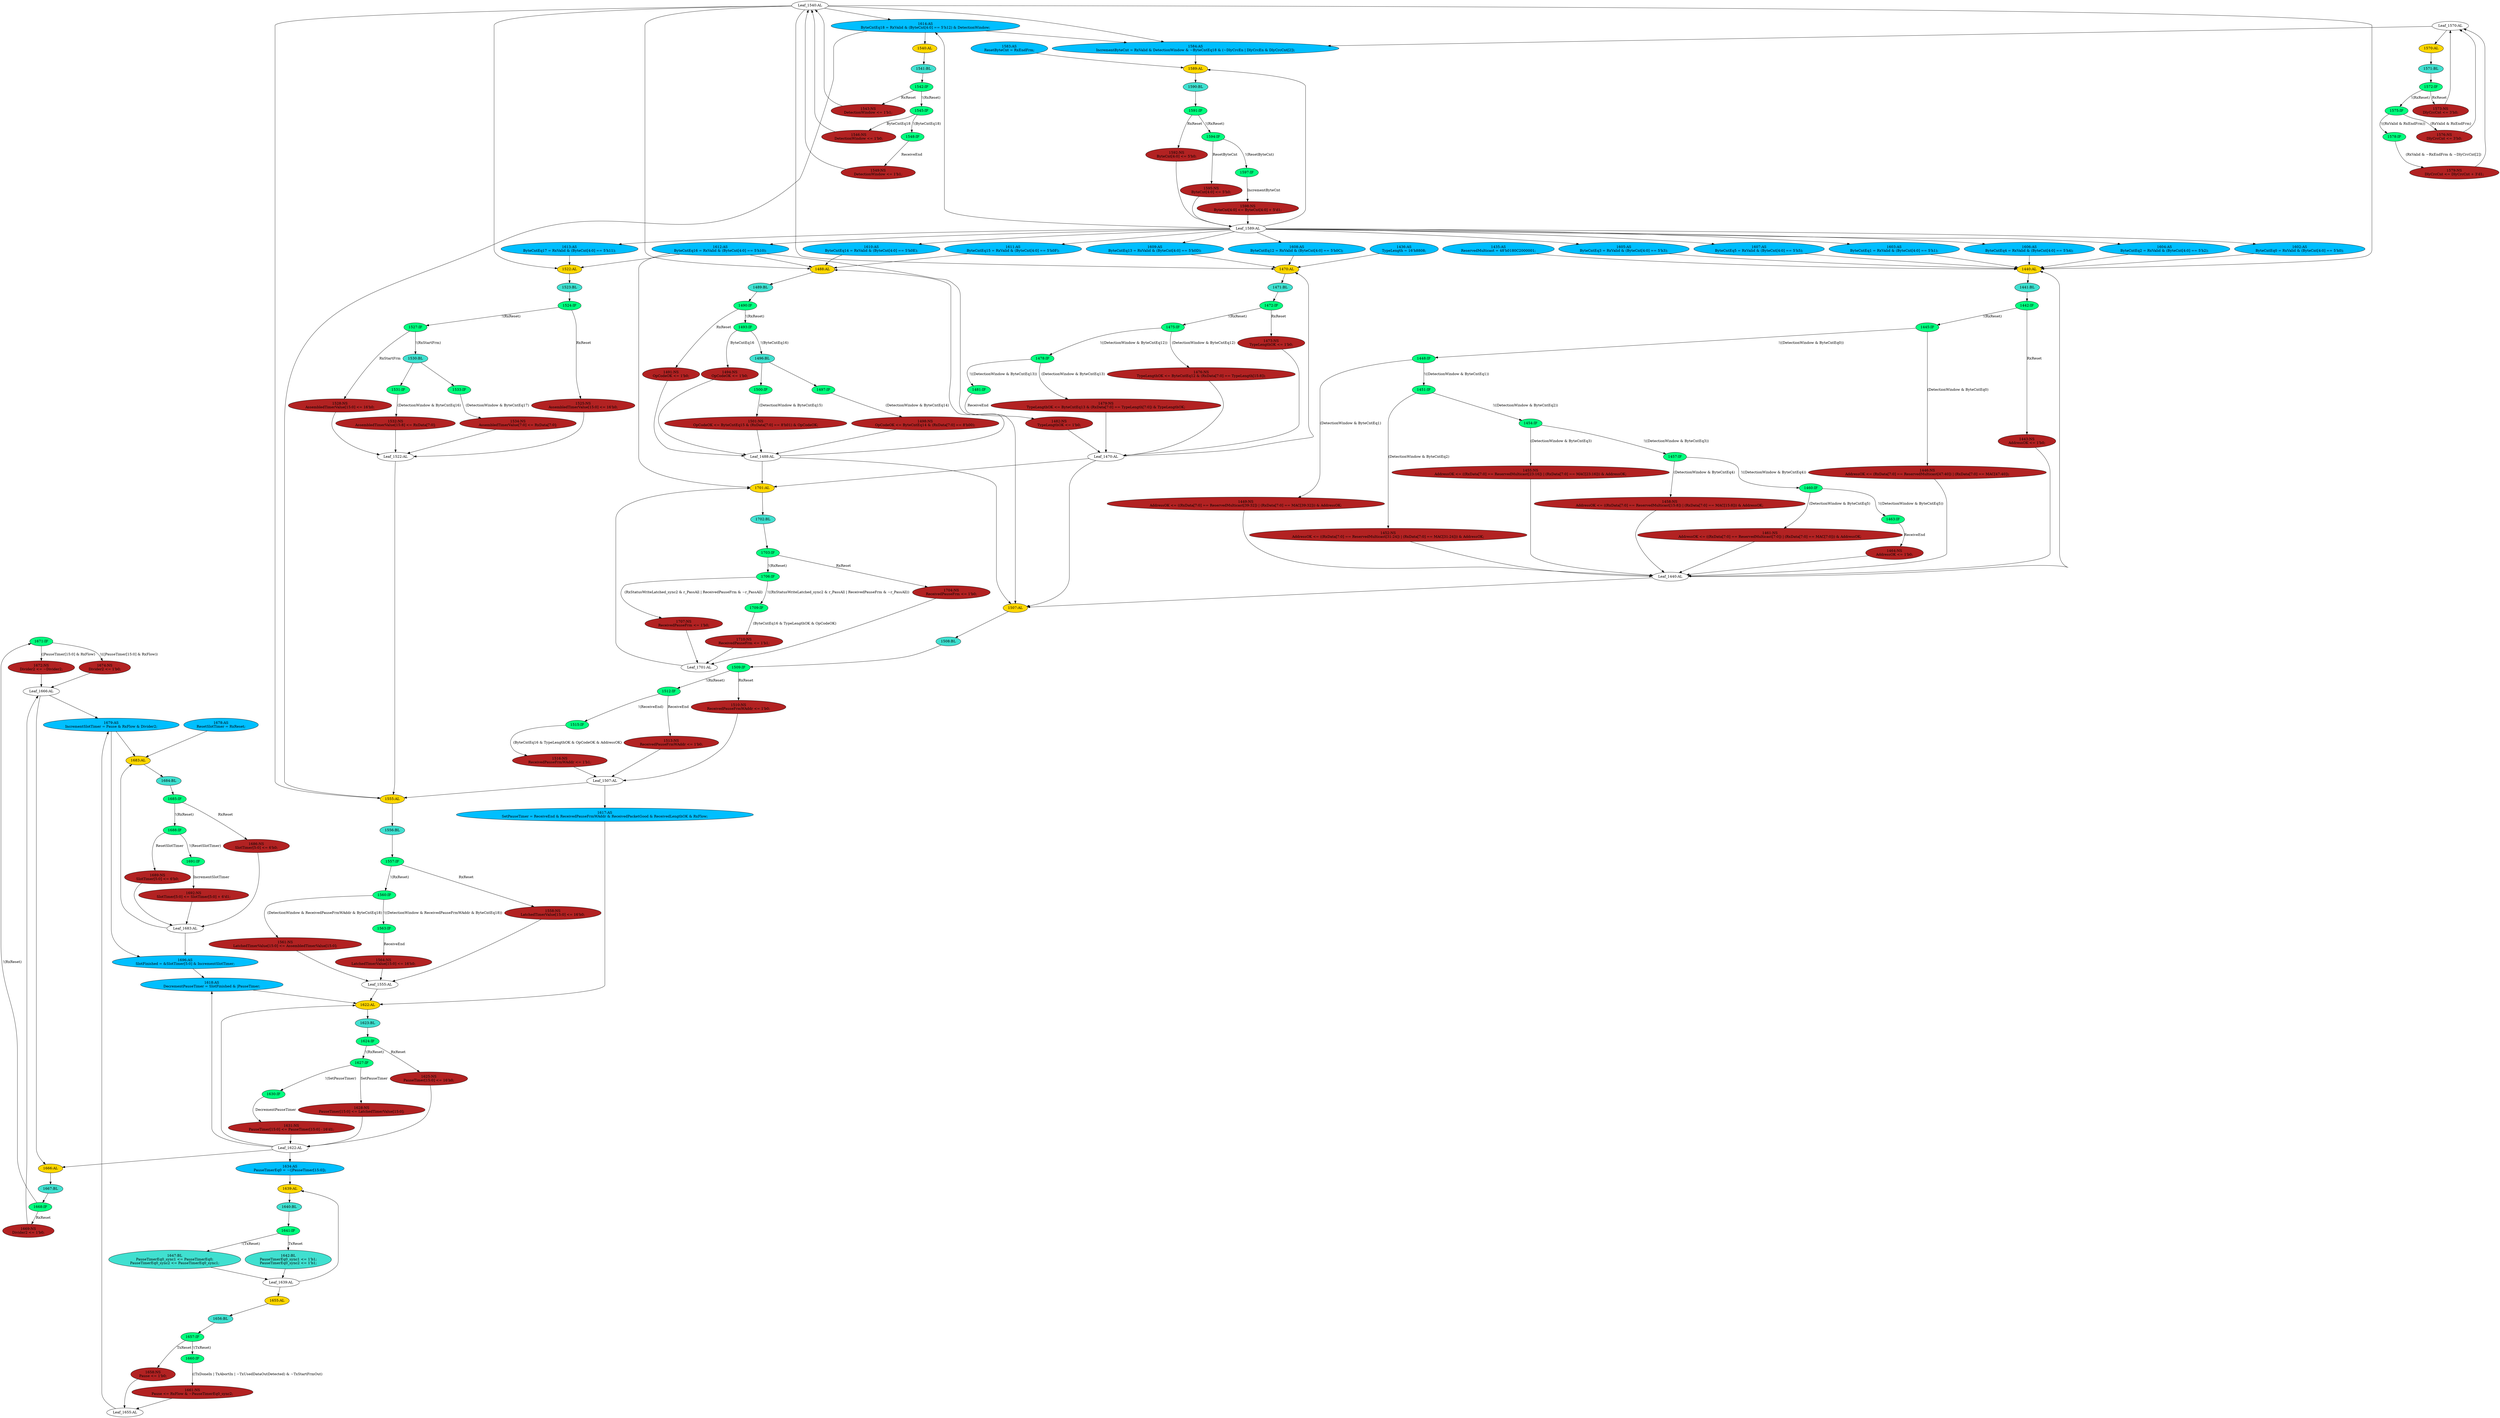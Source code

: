 strict digraph "compose( ,  )" {
	node [label="\N"];
	"1671:IF"	 [ast="<pyverilog.vparser.ast.IfStatement object at 0x7f37fba2cb90>",
		fillcolor=springgreen,
		label="1671:IF",
		statements="[]",
		style=filled,
		typ=IfStatement];
	"1674:NS"	 [ast="<pyverilog.vparser.ast.NonblockingSubstitution object at 0x7f37fba2cd50>",
		fillcolor=firebrick,
		label="1674:NS
Divider2 <= 1'b0;",
		statements="[<pyverilog.vparser.ast.NonblockingSubstitution object at 0x7f37fba2cd50>]",
		style=filled,
		typ=NonblockingSubstitution];
	"1671:IF" -> "1674:NS"	 [cond="['PauseTimer', 'RxFlow']",
		label="!((|PauseTimer[15:0] & RxFlow))",
		lineno=1671];
	"1672:NS"	 [ast="<pyverilog.vparser.ast.NonblockingSubstitution object at 0x7f37fba2cbd0>",
		fillcolor=firebrick,
		label="1672:NS
Divider2 <= ~Divider2;",
		statements="[<pyverilog.vparser.ast.NonblockingSubstitution object at 0x7f37fba2cbd0>]",
		style=filled,
		typ=NonblockingSubstitution];
	"1671:IF" -> "1672:NS"	 [cond="['PauseTimer', 'RxFlow']",
		label="(|PauseTimer[15:0] & RxFlow)",
		lineno=1671];
	"1449:NS"	 [ast="<pyverilog.vparser.ast.NonblockingSubstitution object at 0x7f37d9fc5650>",
		fillcolor=firebrick,
		label="1449:NS
AddressOK <= ((RxData[7:0] == ReservedMulticast[39:32]) | (RxData[7:0] == MAC[39:32])) & AddressOK;",
		statements="[<pyverilog.vparser.ast.NonblockingSubstitution object at 0x7f37d9fc5650>]",
		style=filled,
		typ=NonblockingSubstitution];
	"Leaf_1440:AL"	 [def_var="['AddressOK']",
		label="Leaf_1440:AL"];
	"1449:NS" -> "Leaf_1440:AL"	 [cond="[]",
		lineno=None];
	"Leaf_1683:AL"	 [def_var="['SlotTimer']",
		label="Leaf_1683:AL"];
	"1683:AL"	 [ast="<pyverilog.vparser.ast.Always object at 0x7f37fba312d0>",
		clk_sens=False,
		fillcolor=gold,
		label="1683:AL",
		sens="['MRxClk', 'RxReset']",
		statements="[]",
		style=filled,
		typ=Always,
		use_var="['IncrementSlotTimer', 'RxReset', 'ResetSlotTimer', 'SlotTimer']"];
	"Leaf_1683:AL" -> "1683:AL";
	"1696:AS"	 [ast="<pyverilog.vparser.ast.Assign object at 0x7f37fba31d90>",
		def_var="['SlotFinished']",
		fillcolor=deepskyblue,
		label="1696:AS
SlotFinished = &SlotTimer[5:0] & IncrementSlotTimer;",
		statements="[]",
		style=filled,
		typ=Assign,
		use_var="['SlotTimer', 'IncrementSlotTimer']"];
	"Leaf_1683:AL" -> "1696:AS";
	"1579:NS"	 [ast="<pyverilog.vparser.ast.NonblockingSubstitution object at 0x7f37d9fc11d0>",
		fillcolor=firebrick,
		label="1579:NS
DlyCrcCnt <= DlyCrcCnt + 3'd1;",
		statements="[<pyverilog.vparser.ast.NonblockingSubstitution object at 0x7f37d9fc11d0>]",
		style=filled,
		typ=NonblockingSubstitution];
	"Leaf_1570:AL"	 [def_var="['DlyCrcCnt']",
		label="Leaf_1570:AL"];
	"1579:NS" -> "Leaf_1570:AL"	 [cond="[]",
		lineno=None];
	"1631:NS"	 [ast="<pyverilog.vparser.ast.NonblockingSubstitution object at 0x7f37fba22f90>",
		fillcolor=firebrick,
		label="1631:NS
PauseTimer[15:0] <= PauseTimer[15:0] - 16'd1;",
		statements="[<pyverilog.vparser.ast.NonblockingSubstitution object at 0x7f37fba22f90>]",
		style=filled,
		typ=NonblockingSubstitution];
	"Leaf_1622:AL"	 [def_var="['PauseTimer']",
		label="Leaf_1622:AL"];
	"1631:NS" -> "Leaf_1622:AL"	 [cond="[]",
		lineno=None];
	"1523:BL"	 [ast="<pyverilog.vparser.ast.Block object at 0x7f37d9f9b2d0>",
		fillcolor=turquoise,
		label="1523:BL",
		statements="[]",
		style=filled,
		typ=Block];
	"1524:IF"	 [ast="<pyverilog.vparser.ast.IfStatement object at 0x7f37d9f9b550>",
		fillcolor=springgreen,
		label="1524:IF",
		statements="[]",
		style=filled,
		typ=IfStatement];
	"1523:BL" -> "1524:IF"	 [cond="[]",
		lineno=None];
	"1508:BL"	 [ast="<pyverilog.vparser.ast.Block object at 0x7f37d9fcf8d0>",
		fillcolor=turquoise,
		label="1508:BL",
		statements="[]",
		style=filled,
		typ=Block];
	"1509:IF"	 [ast="<pyverilog.vparser.ast.IfStatement object at 0x7f37d9fcfa90>",
		fillcolor=springgreen,
		label="1509:IF",
		statements="[]",
		style=filled,
		typ=IfStatement];
	"1508:BL" -> "1509:IF"	 [cond="[]",
		lineno=None];
	"1548:IF"	 [ast="<pyverilog.vparser.ast.IfStatement object at 0x7f37d9fd1950>",
		fillcolor=springgreen,
		label="1548:IF",
		statements="[]",
		style=filled,
		typ=IfStatement];
	"1549:NS"	 [ast="<pyverilog.vparser.ast.NonblockingSubstitution object at 0x7f37d9fd1a50>",
		fillcolor=firebrick,
		label="1549:NS
DetectionWindow <= 1'b1;",
		statements="[<pyverilog.vparser.ast.NonblockingSubstitution object at 0x7f37d9fd1a50>]",
		style=filled,
		typ=NonblockingSubstitution];
	"1548:IF" -> "1549:NS"	 [cond="['ReceiveEnd']",
		label=ReceiveEnd,
		lineno=1548];
	"1624:IF"	 [ast="<pyverilog.vparser.ast.IfStatement object at 0x7f37fba22690>",
		fillcolor=springgreen,
		label="1624:IF",
		statements="[]",
		style=filled,
		typ=IfStatement];
	"1625:NS"	 [ast="<pyverilog.vparser.ast.NonblockingSubstitution object at 0x7f37fba22650>",
		fillcolor=firebrick,
		label="1625:NS
PauseTimer[15:0] <= 16'h0;",
		statements="[<pyverilog.vparser.ast.NonblockingSubstitution object at 0x7f37fba22650>]",
		style=filled,
		typ=NonblockingSubstitution];
	"1624:IF" -> "1625:NS"	 [cond="['RxReset']",
		label=RxReset,
		lineno=1624];
	"1627:IF"	 [ast="<pyverilog.vparser.ast.IfStatement object at 0x7f37fba22ad0>",
		fillcolor=springgreen,
		label="1627:IF",
		statements="[]",
		style=filled,
		typ=IfStatement];
	"1624:IF" -> "1627:IF"	 [cond="['RxReset']",
		label="!(RxReset)",
		lineno=1624];
	"1471:BL"	 [ast="<pyverilog.vparser.ast.Block object at 0x7f37d9fc5f50>",
		fillcolor=turquoise,
		label="1471:BL",
		statements="[]",
		style=filled,
		typ=Block];
	"1472:IF"	 [ast="<pyverilog.vparser.ast.IfStatement object at 0x7f37d9fa9950>",
		fillcolor=springgreen,
		label="1472:IF",
		statements="[]",
		style=filled,
		typ=IfStatement];
	"1471:BL" -> "1472:IF"	 [cond="[]",
		lineno=None];
	"1441:BL"	 [ast="<pyverilog.vparser.ast.Block object at 0x7f37d9fb5450>",
		fillcolor=turquoise,
		label="1441:BL",
		statements="[]",
		style=filled,
		typ=Block];
	"1442:IF"	 [ast="<pyverilog.vparser.ast.IfStatement object at 0x7f37d9fb55d0>",
		fillcolor=springgreen,
		label="1442:IF",
		statements="[]",
		style=filled,
		typ=IfStatement];
	"1441:BL" -> "1442:IF"	 [cond="[]",
		lineno=None];
	"1625:NS" -> "Leaf_1622:AL"	 [cond="[]",
		lineno=None];
	"1657:IF"	 [ast="<pyverilog.vparser.ast.IfStatement object at 0x7f37fba28e90>",
		fillcolor=springgreen,
		label="1657:IF",
		statements="[]",
		style=filled,
		typ=IfStatement];
	"1658:NS"	 [ast="<pyverilog.vparser.ast.NonblockingSubstitution object at 0x7f37fba28e50>",
		fillcolor=firebrick,
		label="1658:NS
Pause <= 1'b0;",
		statements="[<pyverilog.vparser.ast.NonblockingSubstitution object at 0x7f37fba28e50>]",
		style=filled,
		typ=NonblockingSubstitution];
	"1657:IF" -> "1658:NS"	 [cond="['TxReset']",
		label=TxReset,
		lineno=1657];
	"1660:IF"	 [ast="<pyverilog.vparser.ast.IfStatement object at 0x7f37fba2c190>",
		fillcolor=springgreen,
		label="1660:IF",
		statements="[]",
		style=filled,
		typ=IfStatement];
	"1657:IF" -> "1660:IF"	 [cond="['TxReset']",
		label="!(TxReset)",
		lineno=1657];
	"1575:IF"	 [ast="<pyverilog.vparser.ast.IfStatement object at 0x7f37d9fb7cd0>",
		fillcolor=springgreen,
		label="1575:IF",
		statements="[]",
		style=filled,
		typ=IfStatement];
	"1576:NS"	 [ast="<pyverilog.vparser.ast.NonblockingSubstitution object at 0x7f37d9fb7c90>",
		fillcolor=firebrick,
		label="1576:NS
DlyCrcCnt <= 3'h0;",
		statements="[<pyverilog.vparser.ast.NonblockingSubstitution object at 0x7f37d9fb7c90>]",
		style=filled,
		typ=NonblockingSubstitution];
	"1575:IF" -> "1576:NS"	 [cond="['RxValid', 'RxEndFrm']",
		label="(RxValid & RxEndFrm)",
		lineno=1575];
	"1578:IF"	 [ast="<pyverilog.vparser.ast.IfStatement object at 0x7f37d9fb7fd0>",
		fillcolor=springgreen,
		label="1578:IF",
		statements="[]",
		style=filled,
		typ=IfStatement];
	"1575:IF" -> "1578:IF"	 [cond="['RxValid', 'RxEndFrm']",
		label="!((RxValid & RxEndFrm))",
		lineno=1575];
	"1686:NS"	 [ast="<pyverilog.vparser.ast.NonblockingSubstitution object at 0x7f37fba31510>",
		fillcolor=firebrick,
		label="1686:NS
SlotTimer[5:0] <= 6'h0;",
		statements="[<pyverilog.vparser.ast.NonblockingSubstitution object at 0x7f37fba31510>]",
		style=filled,
		typ=NonblockingSubstitution];
	"1686:NS" -> "Leaf_1683:AL"	 [cond="[]",
		lineno=None];
	"1597:IF"	 [ast="<pyverilog.vparser.ast.IfStatement object at 0x7f37d9fa1250>",
		fillcolor=springgreen,
		label="1597:IF",
		statements="[]",
		style=filled,
		typ=IfStatement];
	"1598:NS"	 [ast="<pyverilog.vparser.ast.NonblockingSubstitution object at 0x7f37d9fa1410>",
		fillcolor=firebrick,
		label="1598:NS
ByteCnt[4:0] <= ByteCnt[4:0] + 5'd1;",
		statements="[<pyverilog.vparser.ast.NonblockingSubstitution object at 0x7f37d9fa1410>]",
		style=filled,
		typ=NonblockingSubstitution];
	"1597:IF" -> "1598:NS"	 [cond="['IncrementByteCnt']",
		label=IncrementByteCnt,
		lineno=1597];
	"1510:NS"	 [ast="<pyverilog.vparser.ast.NonblockingSubstitution object at 0x7f37d9fcfa50>",
		fillcolor=firebrick,
		label="1510:NS
ReceivedPauseFrmWAddr <= 1'b0;",
		statements="[<pyverilog.vparser.ast.NonblockingSubstitution object at 0x7f37d9fcfa50>]",
		style=filled,
		typ=NonblockingSubstitution];
	"Leaf_1507:AL"	 [def_var="['ReceivedPauseFrmWAddr']",
		label="Leaf_1507:AL"];
	"1510:NS" -> "Leaf_1507:AL"	 [cond="[]",
		lineno=None];
	"1555:AL"	 [ast="<pyverilog.vparser.ast.Always object at 0x7f37d9fd1b10>",
		clk_sens=False,
		fillcolor=gold,
		label="1555:AL",
		sens="['MRxClk', 'RxReset']",
		statements="[]",
		style=filled,
		typ=Always,
		use_var="['ReceiveEnd', 'ByteCntEq18', 'AssembledTimerValue', 'RxReset', 'ReceivedPauseFrmWAddr', 'DetectionWindow']"];
	"1556:BL"	 [ast="<pyverilog.vparser.ast.Block object at 0x7f37d9fd1b50>",
		fillcolor=turquoise,
		label="1556:BL",
		statements="[]",
		style=filled,
		typ=Block];
	"1555:AL" -> "1556:BL"	 [cond="[]",
		lineno=None];
	"1603:AS"	 [ast="<pyverilog.vparser.ast.Assign object at 0x7f37d9fa1850>",
		def_var="['ByteCntEq1']",
		fillcolor=deepskyblue,
		label="1603:AS
ByteCntEq1 = RxValid & (ByteCnt[4:0] == 5'h1);",
		statements="[]",
		style=filled,
		typ=Assign,
		use_var="['RxValid', 'ByteCnt']"];
	"1440:AL"	 [ast="<pyverilog.vparser.ast.Always object at 0x7f37d9fb5410>",
		clk_sens=False,
		fillcolor=gold,
		label="1440:AL",
		sens="['MRxClk', 'RxReset']",
		statements="[]",
		style=filled,
		typ=Always,
		use_var="['ReservedMulticast', 'ReceiveEnd', 'ByteCntEq5', 'MAC', 'RxData', 'ByteCntEq3', 'RxReset', 'ByteCntEq4', 'ByteCntEq2', 'ByteCntEq1', '\
ByteCntEq0', 'DetectionWindow', 'AddressOK']"];
	"1603:AS" -> "1440:AL";
	"1560:IF"	 [ast="<pyverilog.vparser.ast.IfStatement object at 0x7f37d9fb73d0>",
		fillcolor=springgreen,
		label="1560:IF",
		statements="[]",
		style=filled,
		typ=IfStatement];
	"1563:IF"	 [ast="<pyverilog.vparser.ast.IfStatement object at 0x7f37d9fb76d0>",
		fillcolor=springgreen,
		label="1563:IF",
		statements="[]",
		style=filled,
		typ=IfStatement];
	"1560:IF" -> "1563:IF"	 [cond="['DetectionWindow', 'ReceivedPauseFrmWAddr', 'ByteCntEq18']",
		label="!((DetectionWindow & ReceivedPauseFrmWAddr & ByteCntEq18))",
		lineno=1560];
	"1561:NS"	 [ast="<pyverilog.vparser.ast.NonblockingSubstitution object at 0x7f37d9fb7390>",
		fillcolor=firebrick,
		label="1561:NS
LatchedTimerValue[15:0] <= AssembledTimerValue[15:0];",
		statements="[<pyverilog.vparser.ast.NonblockingSubstitution object at 0x7f37d9fb7390>]",
		style=filled,
		typ=NonblockingSubstitution];
	"1560:IF" -> "1561:NS"	 [cond="['DetectionWindow', 'ReceivedPauseFrmWAddr', 'ByteCntEq18']",
		label="(DetectionWindow & ReceivedPauseFrmWAddr & ByteCntEq18)",
		lineno=1560];
	"1678:AS"	 [ast="<pyverilog.vparser.ast.Assign object at 0x7f37fba2cd10>",
		def_var="['ResetSlotTimer']",
		fillcolor=deepskyblue,
		label="1678:AS
ResetSlotTimer = RxReset;",
		statements="[]",
		style=filled,
		typ=Assign,
		use_var="['RxReset']"];
	"1678:AS" -> "1683:AL";
	"1576:NS" -> "Leaf_1570:AL"	 [cond="[]",
		lineno=None];
	"1546:NS"	 [ast="<pyverilog.vparser.ast.NonblockingSubstitution object at 0x7f37d9fd1790>",
		fillcolor=firebrick,
		label="1546:NS
DetectionWindow <= 1'b0;",
		statements="[<pyverilog.vparser.ast.NonblockingSubstitution object at 0x7f37d9fd1790>]",
		style=filled,
		typ=NonblockingSubstitution];
	"Leaf_1540:AL"	 [def_var="['DetectionWindow']",
		label="Leaf_1540:AL"];
	"1546:NS" -> "Leaf_1540:AL"	 [cond="[]",
		lineno=None];
	"1440:AL" -> "1441:BL"	 [cond="[]",
		lineno=None];
	"1617:AS"	 [ast="<pyverilog.vparser.ast.Assign object at 0x7f37fba1dcd0>",
		def_var="['SetPauseTimer']",
		fillcolor=deepskyblue,
		label="1617:AS
SetPauseTimer = ReceiveEnd & ReceivedPauseFrmWAddr & ReceivedPacketGood & ReceivedLengthOK & RxFlow;",
		statements="[]",
		style=filled,
		typ=Assign,
		use_var="['ReceiveEnd', 'ReceivedPauseFrmWAddr', 'ReceivedPacketGood', 'ReceivedLengthOK', 'RxFlow']"];
	"1622:AL"	 [ast="<pyverilog.vparser.ast.Always object at 0x7f37fba22410>",
		clk_sens=False,
		fillcolor=gold,
		label="1622:AL",
		sens="['MRxClk', 'RxReset']",
		statements="[]",
		style=filled,
		typ=Always,
		use_var="['RxReset', 'DecrementPauseTimer', 'LatchedTimerValue', 'PauseTimer', 'SetPauseTimer']"];
	"1617:AS" -> "1622:AL";
	"1630:IF"	 [ast="<pyverilog.vparser.ast.IfStatement object at 0x7f37fba22dd0>",
		fillcolor=springgreen,
		label="1630:IF",
		statements="[]",
		style=filled,
		typ=IfStatement];
	"1630:IF" -> "1631:NS"	 [cond="['DecrementPauseTimer']",
		label=DecrementPauseTimer,
		lineno=1630];
	"1513:NS"	 [ast="<pyverilog.vparser.ast.NonblockingSubstitution object at 0x7f37d9fcfd10>",
		fillcolor=firebrick,
		label="1513:NS
ReceivedPauseFrmWAddr <= 1'b0;",
		statements="[<pyverilog.vparser.ast.NonblockingSubstitution object at 0x7f37d9fcfd10>]",
		style=filled,
		typ=NonblockingSubstitution];
	"1513:NS" -> "Leaf_1507:AL"	 [cond="[]",
		lineno=None];
	"1606:AS"	 [ast="<pyverilog.vparser.ast.Assign object at 0x7f37d9f9e190>",
		def_var="['ByteCntEq4']",
		fillcolor=deepskyblue,
		label="1606:AS
ByteCntEq4 = RxValid & (ByteCnt[4:0] == 5'h4);",
		statements="[]",
		style=filled,
		typ=Assign,
		use_var="['RxValid', 'ByteCnt']"];
	"1606:AS" -> "1440:AL";
	"1702:BL"	 [ast="<pyverilog.vparser.ast.Block object at 0x7f37fba361d0>",
		fillcolor=turquoise,
		label="1702:BL",
		statements="[]",
		style=filled,
		typ=Block];
	"1703:IF"	 [ast="<pyverilog.vparser.ast.IfStatement object at 0x7f37fba36390>",
		fillcolor=springgreen,
		label="1703:IF",
		statements="[]",
		style=filled,
		typ=IfStatement];
	"1702:BL" -> "1703:IF"	 [cond="[]",
		lineno=None];
	"Leaf_1655:AL"	 [def_var="['Pause']",
		label="Leaf_1655:AL"];
	"1679:AS"	 [ast="<pyverilog.vparser.ast.Assign object at 0x7f37fba2cf90>",
		def_var="['IncrementSlotTimer']",
		fillcolor=deepskyblue,
		label="1679:AS
IncrementSlotTimer = Pause & RxFlow & Divider2;",
		statements="[]",
		style=filled,
		typ=Assign,
		use_var="['Pause', 'RxFlow', 'Divider2']"];
	"Leaf_1655:AL" -> "1679:AS";
	"1669:NS"	 [ast="<pyverilog.vparser.ast.NonblockingSubstitution object at 0x7f37fba2c790>",
		fillcolor=firebrick,
		label="1669:NS
Divider2 <= 1'b0;",
		statements="[<pyverilog.vparser.ast.NonblockingSubstitution object at 0x7f37fba2c790>]",
		style=filled,
		typ=NonblockingSubstitution];
	"Leaf_1666:AL"	 [def_var="['Divider2']",
		label="Leaf_1666:AL"];
	"1669:NS" -> "Leaf_1666:AL"	 [cond="[]",
		lineno=None];
	"1572:IF"	 [ast="<pyverilog.vparser.ast.IfStatement object at 0x7f37d9fb79d0>",
		fillcolor=springgreen,
		label="1572:IF",
		statements="[]",
		style=filled,
		typ=IfStatement];
	"1572:IF" -> "1575:IF"	 [cond="['RxReset']",
		label="!(RxReset)",
		lineno=1572];
	"1573:NS"	 [ast="<pyverilog.vparser.ast.NonblockingSubstitution object at 0x7f37d9fb7990>",
		fillcolor=firebrick,
		label="1573:NS
DlyCrcCnt <= 3'h0;",
		statements="[<pyverilog.vparser.ast.NonblockingSubstitution object at 0x7f37d9fb7990>]",
		style=filled,
		typ=NonblockingSubstitution];
	"1572:IF" -> "1573:NS"	 [cond="['RxReset']",
		label=RxReset,
		lineno=1572];
	"Leaf_1522:AL"	 [def_var="['AssembledTimerValue']",
		label="Leaf_1522:AL"];
	"Leaf_1522:AL" -> "1555:AL";
	"1573:NS" -> "Leaf_1570:AL"	 [cond="[]",
		lineno=None];
	"1564:NS"	 [ast="<pyverilog.vparser.ast.NonblockingSubstitution object at 0x7f37d9fb7750>",
		fillcolor=firebrick,
		label="1564:NS
LatchedTimerValue[15:0] <= 16'h0;",
		statements="[<pyverilog.vparser.ast.NonblockingSubstitution object at 0x7f37d9fb7750>]",
		style=filled,
		typ=NonblockingSubstitution];
	"1563:IF" -> "1564:NS"	 [cond="['ReceiveEnd']",
		label=ReceiveEnd,
		lineno=1563];
	"1706:IF"	 [ast="<pyverilog.vparser.ast.IfStatement object at 0x7f37fba36890>",
		fillcolor=springgreen,
		label="1706:IF",
		statements="[]",
		style=filled,
		typ=IfStatement];
	"1707:NS"	 [ast="<pyverilog.vparser.ast.NonblockingSubstitution object at 0x7f37fba36850>",
		fillcolor=firebrick,
		label="1707:NS
ReceivedPauseFrm <= 1'b0;",
		statements="[<pyverilog.vparser.ast.NonblockingSubstitution object at 0x7f37fba36850>]",
		style=filled,
		typ=NonblockingSubstitution];
	"1706:IF" -> "1707:NS"	 [cond="['RxStatusWriteLatched_sync2', 'r_PassAll', 'ReceivedPauseFrm', 'r_PassAll']",
		label="(RxStatusWriteLatched_sync2 & r_PassAll | ReceivedPauseFrm & ~r_PassAll)",
		lineno=1706];
	"1709:IF"	 [ast="<pyverilog.vparser.ast.IfStatement object at 0x7f37fba36b50>",
		fillcolor=springgreen,
		label="1709:IF",
		statements="[]",
		style=filled,
		typ=IfStatement];
	"1706:IF" -> "1709:IF"	 [cond="['RxStatusWriteLatched_sync2', 'r_PassAll', 'ReceivedPauseFrm', 'r_PassAll']",
		label="!((RxStatusWriteLatched_sync2 & r_PassAll | ReceivedPauseFrm & ~r_PassAll))",
		lineno=1706];
	"1533:IF"	 [ast="<pyverilog.vparser.ast.IfStatement object at 0x7f37d9fd1110>",
		fillcolor=springgreen,
		label="1533:IF",
		statements="[]",
		style=filled,
		typ=IfStatement];
	"1534:NS"	 [ast="<pyverilog.vparser.ast.NonblockingSubstitution object at 0x7f37d9fd1210>",
		fillcolor=firebrick,
		label="1534:NS
AssembledTimerValue[7:0] <= RxData[7:0];",
		statements="[<pyverilog.vparser.ast.NonblockingSubstitution object at 0x7f37d9fd1210>]",
		style=filled,
		typ=NonblockingSubstitution];
	"1533:IF" -> "1534:NS"	 [cond="['DetectionWindow', 'ByteCntEq17']",
		label="(DetectionWindow & ByteCntEq17)",
		lineno=1533];
	"1543:NS"	 [ast="<pyverilog.vparser.ast.NonblockingSubstitution object at 0x7f37d9fd14d0>",
		fillcolor=firebrick,
		label="1543:NS
DetectionWindow <= 1'b1;",
		statements="[<pyverilog.vparser.ast.NonblockingSubstitution object at 0x7f37d9fd14d0>]",
		style=filled,
		typ=NonblockingSubstitution];
	"1543:NS" -> "Leaf_1540:AL"	 [cond="[]",
		lineno=None];
	"1668:IF"	 [ast="<pyverilog.vparser.ast.IfStatement object at 0x7f37fba2c7d0>",
		fillcolor=springgreen,
		label="1668:IF",
		statements="[]",
		style=filled,
		typ=IfStatement];
	"1668:IF" -> "1671:IF"	 [cond="['RxReset']",
		label="!(RxReset)",
		lineno=1668];
	"1668:IF" -> "1669:NS"	 [cond="['RxReset']",
		label=RxReset,
		lineno=1668];
	"Leaf_1555:AL"	 [def_var="['LatchedTimerValue']",
		label="Leaf_1555:AL"];
	"Leaf_1555:AL" -> "1622:AL";
	"1515:IF"	 [ast="<pyverilog.vparser.ast.IfStatement object at 0x7f37d9f9b0d0>",
		fillcolor=springgreen,
		label="1515:IF",
		statements="[]",
		style=filled,
		typ=IfStatement];
	"1516:NS"	 [ast="<pyverilog.vparser.ast.NonblockingSubstitution object at 0x7f37d9f9b1d0>",
		fillcolor=firebrick,
		label="1516:NS
ReceivedPauseFrmWAddr <= 1'b1;",
		statements="[<pyverilog.vparser.ast.NonblockingSubstitution object at 0x7f37d9f9b1d0>]",
		style=filled,
		typ=NonblockingSubstitution];
	"1515:IF" -> "1516:NS"	 [cond="['ByteCntEq16', 'TypeLengthOK', 'OpCodeOK', 'AddressOK']",
		label="(ByteCntEq16 & TypeLengthOK & OpCodeOK & AddressOK)",
		lineno=1515];
	"1549:NS" -> "Leaf_1540:AL"	 [cond="[]",
		lineno=None];
	"1655:AL"	 [ast="<pyverilog.vparser.ast.Always object at 0x7f37fba28cd0>",
		clk_sens=True,
		fillcolor=gold,
		label="1655:AL",
		sens="['MTxClk', 'TxReset']",
		statements="[]",
		style=filled,
		typ=Always,
		use_var="['TxStartFrmOut', 'TxDoneIn', 'TxAbortIn', 'TxUsedDataOutDetected', 'RxFlow', 'TxReset', 'PauseTimerEq0_sync2']"];
	"1656:BL"	 [ast="<pyverilog.vparser.ast.Block object at 0x7f37fba28d10>",
		fillcolor=turquoise,
		label="1656:BL",
		statements="[]",
		style=filled,
		typ=Block];
	"1655:AL" -> "1656:BL"	 [cond="[]",
		lineno=None];
	"1534:NS" -> "Leaf_1522:AL"	 [cond="[]",
		lineno=None];
	"1473:NS"	 [ast="<pyverilog.vparser.ast.NonblockingSubstitution object at 0x7f37d9fcdbd0>",
		fillcolor=firebrick,
		label="1473:NS
TypeLengthOK <= 1'b0;",
		statements="[<pyverilog.vparser.ast.NonblockingSubstitution object at 0x7f37d9fcdbd0>]",
		style=filled,
		typ=NonblockingSubstitution];
	"1472:IF" -> "1473:NS"	 [cond="['RxReset']",
		label=RxReset,
		lineno=1472];
	"1475:IF"	 [ast="<pyverilog.vparser.ast.IfStatement object at 0x7f37d9fcdfd0>",
		fillcolor=springgreen,
		label="1475:IF",
		statements="[]",
		style=filled,
		typ=IfStatement];
	"1472:IF" -> "1475:IF"	 [cond="['RxReset']",
		label="!(RxReset)",
		lineno=1472];
	"1674:NS" -> "Leaf_1666:AL"	 [cond="[]",
		lineno=None];
	"1634:AS"	 [ast="<pyverilog.vparser.ast.Assign object at 0x7f37fba22c10>",
		def_var="['PauseTimerEq0']",
		fillcolor=deepskyblue,
		label="1634:AS
PauseTimerEq0 = ~(|PauseTimer[15:0]);",
		statements="[]",
		style=filled,
		typ=Assign,
		use_var="['PauseTimer']"];
	"1639:AL"	 [ast="<pyverilog.vparser.ast.Always object at 0x7f37fba28350>",
		clk_sens=True,
		fillcolor=gold,
		label="1639:AL",
		sens="['MTxClk', 'TxReset']",
		statements="[]",
		style=filled,
		typ=Always,
		use_var="['PauseTimerEq0', 'PauseTimerEq0_sync1', 'TxReset']"];
	"1634:AS" -> "1639:AL";
	"1557:IF"	 [ast="<pyverilog.vparser.ast.IfStatement object at 0x7f37d9fd1dd0>",
		fillcolor=springgreen,
		label="1557:IF",
		statements="[]",
		style=filled,
		typ=IfStatement];
	"1556:BL" -> "1557:IF"	 [cond="[]",
		lineno=None];
	"Leaf_1666:AL" -> "1679:AS";
	"1666:AL"	 [ast="<pyverilog.vparser.ast.Always object at 0x7f37fba2c610>",
		clk_sens=False,
		fillcolor=gold,
		label="1666:AL",
		sens="['MRxClk', 'RxReset']",
		statements="[]",
		style=filled,
		typ=Always,
		use_var="['RxReset', 'PauseTimer', 'RxFlow', 'Divider2']"];
	"Leaf_1666:AL" -> "1666:AL";
	"1527:IF"	 [ast="<pyverilog.vparser.ast.IfStatement object at 0x7f37d9f9b8d0>",
		fillcolor=springgreen,
		label="1527:IF",
		statements="[]",
		style=filled,
		typ=IfStatement];
	"1528:NS"	 [ast="<pyverilog.vparser.ast.NonblockingSubstitution object at 0x7f37d9f9b890>",
		fillcolor=firebrick,
		label="1528:NS
AssembledTimerValue[15:0] <= 16'h0;",
		statements="[<pyverilog.vparser.ast.NonblockingSubstitution object at 0x7f37d9f9b890>]",
		style=filled,
		typ=NonblockingSubstitution];
	"1527:IF" -> "1528:NS"	 [cond="['RxStartFrm']",
		label=RxStartFrm,
		lineno=1527];
	"1530:BL"	 [ast="<pyverilog.vparser.ast.Block object at 0x7f37d9f9be50>",
		fillcolor=turquoise,
		label="1530:BL",
		statements="[]",
		style=filled,
		typ=Block];
	"1527:IF" -> "1530:BL"	 [cond="['RxStartFrm']",
		label="!(RxStartFrm)",
		lineno=1527];
	"1445:IF"	 [ast="<pyverilog.vparser.ast.IfStatement object at 0x7f37d9fb5d90>",
		fillcolor=springgreen,
		label="1445:IF",
		statements="[]",
		style=filled,
		typ=IfStatement];
	"1446:NS"	 [ast="<pyverilog.vparser.ast.NonblockingSubstitution object at 0x7f37d9fb5d50>",
		fillcolor=firebrick,
		label="1446:NS
AddressOK <= (RxData[7:0] == ReservedMulticast[47:40]) | (RxData[7:0] == MAC[47:40]);",
		statements="[<pyverilog.vparser.ast.NonblockingSubstitution object at 0x7f37d9fb5d50>]",
		style=filled,
		typ=NonblockingSubstitution];
	"1445:IF" -> "1446:NS"	 [cond="['DetectionWindow', 'ByteCntEq0']",
		label="(DetectionWindow & ByteCntEq0)",
		lineno=1445];
	"1448:IF"	 [ast="<pyverilog.vparser.ast.IfStatement object at 0x7f37d9fc53d0>",
		fillcolor=springgreen,
		label="1448:IF",
		statements="[]",
		style=filled,
		typ=IfStatement];
	"1445:IF" -> "1448:IF"	 [cond="['DetectionWindow', 'ByteCntEq0']",
		label="!((DetectionWindow & ByteCntEq0))",
		lineno=1445];
	"Leaf_1589:AL"	 [def_var="['ByteCnt']",
		label="Leaf_1589:AL"];
	"1598:NS" -> "Leaf_1589:AL"	 [cond="[]",
		lineno=None];
	"1611:AS"	 [ast="<pyverilog.vparser.ast.Assign object at 0x7f37fba1d0d0>",
		def_var="['ByteCntEq15']",
		fillcolor=deepskyblue,
		label="1611:AS
ByteCntEq15 = RxValid & (ByteCnt[4:0] == 5'h0F);",
		statements="[]",
		style=filled,
		typ=Assign,
		use_var="['RxValid', 'ByteCnt']"];
	"1488:AL"	 [ast="<pyverilog.vparser.ast.Always object at 0x7f37d9f997d0>",
		clk_sens=False,
		fillcolor=gold,
		label="1488:AL",
		sens="['MRxClk', 'RxReset']",
		statements="[]",
		style=filled,
		typ=Always,
		use_var="['OpCodeOK', 'RxData', 'RxReset', 'ByteCntEq15', 'ByteCntEq14', 'DetectionWindow', 'ByteCntEq16']"];
	"1611:AS" -> "1488:AL";
	"1703:IF" -> "1706:IF"	 [cond="['RxReset']",
		label="!(RxReset)",
		lineno=1703];
	"1704:NS"	 [ast="<pyverilog.vparser.ast.NonblockingSubstitution object at 0x7f37fba36350>",
		fillcolor=firebrick,
		label="1704:NS
ReceivedPauseFrm <= 1'b0;",
		statements="[<pyverilog.vparser.ast.NonblockingSubstitution object at 0x7f37fba36350>]",
		style=filled,
		typ=NonblockingSubstitution];
	"1703:IF" -> "1704:NS"	 [cond="['RxReset']",
		label=RxReset,
		lineno=1703];
	"1478:IF"	 [ast="<pyverilog.vparser.ast.IfStatement object at 0x7f37d9f99710>",
		fillcolor=springgreen,
		label="1478:IF",
		statements="[]",
		style=filled,
		typ=IfStatement];
	"1481:IF"	 [ast="<pyverilog.vparser.ast.IfStatement object at 0x7f37d9f99890>",
		fillcolor=springgreen,
		label="1481:IF",
		statements="[]",
		style=filled,
		typ=IfStatement];
	"1478:IF" -> "1481:IF"	 [cond="['DetectionWindow', 'ByteCntEq13']",
		label="!((DetectionWindow & ByteCntEq13))",
		lineno=1478];
	"1479:NS"	 [ast="<pyverilog.vparser.ast.NonblockingSubstitution object at 0x7f37d9f99690>",
		fillcolor=firebrick,
		label="1479:NS
TypeLengthOK <= ByteCntEq13 & (RxData[7:0] == TypeLength[7:0]) & TypeLengthOK;",
		statements="[<pyverilog.vparser.ast.NonblockingSubstitution object at 0x7f37d9f99690>]",
		style=filled,
		typ=NonblockingSubstitution];
	"1478:IF" -> "1479:NS"	 [cond="['DetectionWindow', 'ByteCntEq13']",
		label="(DetectionWindow & ByteCntEq13)",
		lineno=1478];
	"1436:AS"	 [ast="<pyverilog.vparser.ast.Assign object at 0x7f37d9fb51d0>",
		def_var="['TypeLength']",
		fillcolor=deepskyblue,
		label="1436:AS
TypeLength = 16'h8808;",
		statements="[]",
		style=filled,
		typ=Assign,
		use_var="[]"];
	"1470:AL"	 [ast="<pyverilog.vparser.ast.Always object at 0x7f37d9fc5810>",
		clk_sens=False,
		fillcolor=gold,
		label="1470:AL",
		sens="['MRxClk', 'RxReset']",
		statements="[]",
		style=filled,
		typ=Always,
		use_var="['TypeLength', 'ReceiveEnd', 'RxData', 'TypeLengthOK', 'RxReset', 'ByteCntEq13', 'ByteCntEq12', 'DetectionWindow']"];
	"1436:AS" -> "1470:AL";
	"1647:BL"	 [ast="<pyverilog.vparser.ast.Block object at 0x7f37fba288d0>",
		fillcolor=turquoise,
		label="1647:BL
PauseTimerEq0_sync1 <= PauseTimerEq0;
PauseTimerEq0_sync2 <= PauseTimerEq0_sync1;",
		statements="[<pyverilog.vparser.ast.NonblockingSubstitution object at 0x7f37fba28910>, <pyverilog.vparser.ast.NonblockingSubstitution object \
at 0x7f37fba28ad0>]",
		style=filled,
		typ=Block];
	"Leaf_1639:AL"	 [def_var="['PauseTimerEq0_sync1', 'PauseTimerEq0_sync2']",
		label="Leaf_1639:AL"];
	"1647:BL" -> "Leaf_1639:AL"	 [cond="[]",
		lineno=None];
	"Leaf_1440:AL" -> "1440:AL";
	"1507:AL"	 [ast="<pyverilog.vparser.ast.Always object at 0x7f37d9fcf890>",
		clk_sens=False,
		fillcolor=gold,
		label="1507:AL",
		sens="['MRxClk', 'RxReset']",
		statements="[]",
		style=filled,
		typ=Always,
		use_var="['OpCodeOK', 'ReceiveEnd', 'TypeLengthOK', 'RxReset', 'ByteCntEq16', 'AddressOK']"];
	"Leaf_1440:AL" -> "1507:AL";
	"Leaf_1507:AL" -> "1555:AL";
	"Leaf_1507:AL" -> "1617:AS";
	"1640:BL"	 [ast="<pyverilog.vparser.ast.Block object at 0x7f37fba28390>",
		fillcolor=turquoise,
		label="1640:BL",
		statements="[]",
		style=filled,
		typ=Block];
	"1639:AL" -> "1640:BL"	 [cond="[]",
		lineno=None];
	"1464:NS"	 [ast="<pyverilog.vparser.ast.NonblockingSubstitution object at 0x7f37d9fcdb50>",
		fillcolor=firebrick,
		label="1464:NS
AddressOK <= 1'b0;",
		statements="[<pyverilog.vparser.ast.NonblockingSubstitution object at 0x7f37d9fcdb50>]",
		style=filled,
		typ=NonblockingSubstitution];
	"1464:NS" -> "Leaf_1440:AL"	 [cond="[]",
		lineno=None];
	"1524:IF" -> "1527:IF"	 [cond="['RxReset']",
		label="!(RxReset)",
		lineno=1524];
	"1525:NS"	 [ast="<pyverilog.vparser.ast.NonblockingSubstitution object at 0x7f37d9f9b510>",
		fillcolor=firebrick,
		label="1525:NS
AssembledTimerValue[15:0] <= 16'h0;",
		statements="[<pyverilog.vparser.ast.NonblockingSubstitution object at 0x7f37d9f9b510>]",
		style=filled,
		typ=NonblockingSubstitution];
	"1524:IF" -> "1525:NS"	 [cond="['RxReset']",
		label=RxReset,
		lineno=1524];
	"1701:AL"	 [ast="<pyverilog.vparser.ast.Always object at 0x7f37fba36190>",
		clk_sens=False,
		fillcolor=gold,
		label="1701:AL",
		sens="['MRxClk', 'RxReset']",
		statements="[]",
		style=filled,
		typ=Always,
		use_var="['r_PassAll', 'OpCodeOK', 'ReceivedPauseFrm', 'RxStatusWriteLatched_sync2', 'TypeLengthOK', 'RxReset', 'ByteCntEq16']"];
	"1701:AL" -> "1702:BL"	 [cond="[]",
		lineno=None];
	"1610:AS"	 [ast="<pyverilog.vparser.ast.Assign object at 0x7f37d9f9ed90>",
		def_var="['ByteCntEq14']",
		fillcolor=deepskyblue,
		label="1610:AS
ByteCntEq14 = RxValid & (ByteCnt[4:0] == 5'h0E);",
		statements="[]",
		style=filled,
		typ=Assign,
		use_var="['RxValid', 'ByteCnt']"];
	"1610:AS" -> "1488:AL";
	"1583:AS"	 [ast="<pyverilog.vparser.ast.Assign object at 0x7f37d9fb7e90>",
		def_var="['ResetByteCnt']",
		fillcolor=deepskyblue,
		label="1583:AS
ResetByteCnt = RxEndFrm;",
		statements="[]",
		style=filled,
		typ=Assign,
		use_var="['RxEndFrm']"];
	"1589:AL"	 [ast="<pyverilog.vparser.ast.Always object at 0x7f37d9fc1950>",
		clk_sens=False,
		fillcolor=gold,
		label="1589:AL",
		sens="['MRxClk', 'RxReset']",
		statements="[]",
		style=filled,
		typ=Always,
		use_var="['RxReset', 'ResetByteCnt', 'IncrementByteCnt', 'ByteCnt']"];
	"1583:AS" -> "1589:AL";
	"Leaf_1470:AL"	 [def_var="['TypeLengthOK']",
		label="Leaf_1470:AL"];
	"1473:NS" -> "Leaf_1470:AL"	 [cond="[]",
		lineno=None];
	"1602:AS"	 [ast="<pyverilog.vparser.ast.Assign object at 0x7f37d9fa1550>",
		def_var="['ByteCntEq0']",
		fillcolor=deepskyblue,
		label="1602:AS
ByteCntEq0 = RxValid & (ByteCnt[4:0] == 5'h0);",
		statements="[]",
		style=filled,
		typ=Assign,
		use_var="['RxValid', 'ByteCnt']"];
	"1602:AS" -> "1440:AL";
	"1512:IF"	 [ast="<pyverilog.vparser.ast.IfStatement object at 0x7f37d9fcfd50>",
		fillcolor=springgreen,
		label="1512:IF",
		statements="[]",
		style=filled,
		typ=IfStatement];
	"1512:IF" -> "1513:NS"	 [cond="['ReceiveEnd']",
		label=ReceiveEnd,
		lineno=1512];
	"1512:IF" -> "1515:IF"	 [cond="['ReceiveEnd']",
		label="!(ReceiveEnd)",
		lineno=1512];
	"1528:NS" -> "Leaf_1522:AL"	 [cond="[]",
		lineno=None];
	"1590:BL"	 [ast="<pyverilog.vparser.ast.Block object at 0x7f37d9fc1990>",
		fillcolor=turquoise,
		label="1590:BL",
		statements="[]",
		style=filled,
		typ=Block];
	"1591:IF"	 [ast="<pyverilog.vparser.ast.IfStatement object at 0x7f37d9fc1bd0>",
		fillcolor=springgreen,
		label="1591:IF",
		statements="[]",
		style=filled,
		typ=IfStatement];
	"1590:BL" -> "1591:IF"	 [cond="[]",
		lineno=None];
	"1592:NS"	 [ast="<pyverilog.vparser.ast.NonblockingSubstitution object at 0x7f37d9fc1b90>",
		fillcolor=firebrick,
		label="1592:NS
ByteCnt[4:0] <= 5'h0;",
		statements="[<pyverilog.vparser.ast.NonblockingSubstitution object at 0x7f37d9fc1b90>]",
		style=filled,
		typ=NonblockingSubstitution];
	"1591:IF" -> "1592:NS"	 [cond="['RxReset']",
		label=RxReset,
		lineno=1591];
	"1594:IF"	 [ast="<pyverilog.vparser.ast.IfStatement object at 0x7f37d9fc1f50>",
		fillcolor=springgreen,
		label="1594:IF",
		statements="[]",
		style=filled,
		typ=IfStatement];
	"1591:IF" -> "1594:IF"	 [cond="['RxReset']",
		label="!(RxReset)",
		lineno=1591];
	"1691:IF"	 [ast="<pyverilog.vparser.ast.IfStatement object at 0x7f37fba31b90>",
		fillcolor=springgreen,
		label="1691:IF",
		statements="[]",
		style=filled,
		typ=IfStatement];
	"1692:NS"	 [ast="<pyverilog.vparser.ast.NonblockingSubstitution object at 0x7f37fba31d50>",
		fillcolor=firebrick,
		label="1692:NS
SlotTimer[5:0] <= SlotTimer[5:0] + 6'd1;",
		statements="[<pyverilog.vparser.ast.NonblockingSubstitution object at 0x7f37fba31d50>]",
		style=filled,
		typ=NonblockingSubstitution];
	"1691:IF" -> "1692:NS"	 [cond="['IncrementSlotTimer']",
		label=IncrementSlotTimer,
		lineno=1691];
	"1530:BL" -> "1533:IF"	 [cond="[]",
		lineno=None];
	"1531:IF"	 [ast="<pyverilog.vparser.ast.IfStatement object at 0x7f37d9f9bc90>",
		fillcolor=springgreen,
		label="1531:IF",
		statements="[]",
		style=filled,
		typ=IfStatement];
	"1530:BL" -> "1531:IF"	 [cond="[]",
		lineno=None];
	"Leaf_1488:AL"	 [def_var="['OpCodeOK']",
		label="Leaf_1488:AL"];
	"Leaf_1488:AL" -> "1701:AL";
	"Leaf_1488:AL" -> "1488:AL";
	"Leaf_1488:AL" -> "1507:AL";
	"1490:IF"	 [ast="<pyverilog.vparser.ast.IfStatement object at 0x7f37d9f99b50>",
		fillcolor=springgreen,
		label="1490:IF",
		statements="[]",
		style=filled,
		typ=IfStatement];
	"1491:NS"	 [ast="<pyverilog.vparser.ast.NonblockingSubstitution object at 0x7f37d9f99b10>",
		fillcolor=firebrick,
		label="1491:NS
OpCodeOK <= 1'b0;",
		statements="[<pyverilog.vparser.ast.NonblockingSubstitution object at 0x7f37d9f99b10>]",
		style=filled,
		typ=NonblockingSubstitution];
	"1490:IF" -> "1491:NS"	 [cond="['RxReset']",
		label=RxReset,
		lineno=1490];
	"1493:IF"	 [ast="<pyverilog.vparser.ast.IfStatement object at 0x7f37d9f99dd0>",
		fillcolor=springgreen,
		label="1493:IF",
		statements="[]",
		style=filled,
		typ=IfStatement];
	"1490:IF" -> "1493:IF"	 [cond="['RxReset']",
		label="!(RxReset)",
		lineno=1490];
	"Leaf_1701:AL"	 [def_var="['ReceivedPauseFrm']",
		label="Leaf_1701:AL"];
	"1704:NS" -> "Leaf_1701:AL"	 [cond="[]",
		lineno=None];
	"1509:IF" -> "1510:NS"	 [cond="['RxReset']",
		label=RxReset,
		lineno=1509];
	"1509:IF" -> "1512:IF"	 [cond="['RxReset']",
		label="!(RxReset)",
		lineno=1509];
	"1463:IF"	 [ast="<pyverilog.vparser.ast.IfStatement object at 0x7f37d9fcda10>",
		fillcolor=springgreen,
		label="1463:IF",
		statements="[]",
		style=filled,
		typ=IfStatement];
	"1463:IF" -> "1464:NS"	 [cond="['ReceiveEnd']",
		label=ReceiveEnd,
		lineno=1463];
	"1475:IF" -> "1478:IF"	 [cond="['DetectionWindow', 'ByteCntEq12']",
		label="!((DetectionWindow & ByteCntEq12))",
		lineno=1475];
	"1476:NS"	 [ast="<pyverilog.vparser.ast.NonblockingSubstitution object at 0x7f37d9fcdf10>",
		fillcolor=firebrick,
		label="1476:NS
TypeLengthOK <= ByteCntEq12 & (RxData[7:0] == TypeLength[15:8]);",
		statements="[<pyverilog.vparser.ast.NonblockingSubstitution object at 0x7f37d9fcdf10>]",
		style=filled,
		typ=NonblockingSubstitution];
	"1475:IF" -> "1476:NS"	 [cond="['DetectionWindow', 'ByteCntEq12']",
		label="(DetectionWindow & ByteCntEq12)",
		lineno=1475];
	"1482:NS"	 [ast="<pyverilog.vparser.ast.NonblockingSubstitution object at 0x7f37d9f99990>",
		fillcolor=firebrick,
		label="1482:NS
TypeLengthOK <= 1'b0;",
		statements="[<pyverilog.vparser.ast.NonblockingSubstitution object at 0x7f37d9f99990>]",
		style=filled,
		typ=NonblockingSubstitution];
	"1481:IF" -> "1482:NS"	 [cond="['ReceiveEnd']",
		label=ReceiveEnd,
		lineno=1481];
	"1532:NS"	 [ast="<pyverilog.vparser.ast.NonblockingSubstitution object at 0x7f37d9f9bd90>",
		fillcolor=firebrick,
		label="1532:NS
AssembledTimerValue[15:8] <= RxData[7:0];",
		statements="[<pyverilog.vparser.ast.NonblockingSubstitution object at 0x7f37d9f9bd90>]",
		style=filled,
		typ=NonblockingSubstitution];
	"1531:IF" -> "1532:NS"	 [cond="['DetectionWindow', 'ByteCntEq16']",
		label="(DetectionWindow & ByteCntEq16)",
		lineno=1531];
	"1454:IF"	 [ast="<pyverilog.vparser.ast.IfStatement object at 0x7f37d9fa9510>",
		fillcolor=springgreen,
		label="1454:IF",
		statements="[]",
		style=filled,
		typ=IfStatement];
	"1455:NS"	 [ast="<pyverilog.vparser.ast.NonblockingSubstitution object at 0x7f37d9fa9790>",
		fillcolor=firebrick,
		label="1455:NS
AddressOK <= ((RxData[7:0] == ReservedMulticast[23:16]) | (RxData[7:0] == MAC[23:16])) & AddressOK;",
		statements="[<pyverilog.vparser.ast.NonblockingSubstitution object at 0x7f37d9fa9790>]",
		style=filled,
		typ=NonblockingSubstitution];
	"1454:IF" -> "1455:NS"	 [cond="['DetectionWindow', 'ByteCntEq3']",
		label="(DetectionWindow & ByteCntEq3)",
		lineno=1454];
	"1457:IF"	 [ast="<pyverilog.vparser.ast.IfStatement object at 0x7f37d9fcd050>",
		fillcolor=springgreen,
		label="1457:IF",
		statements="[]",
		style=filled,
		typ=IfStatement];
	"1454:IF" -> "1457:IF"	 [cond="['DetectionWindow', 'ByteCntEq3']",
		label="!((DetectionWindow & ByteCntEq3))",
		lineno=1454];
	"1540:AL"	 [ast="<pyverilog.vparser.ast.Always object at 0x7f37d9fd1310>",
		clk_sens=False,
		fillcolor=gold,
		label="1540:AL",
		sens="['MRxClk', 'RxReset']",
		statements="[]",
		style=filled,
		typ=Always,
		use_var="['RxReset', 'ByteCntEq18', 'ReceiveEnd']"];
	"1541:BL"	 [ast="<pyverilog.vparser.ast.Block object at 0x7f37d9fd1350>",
		fillcolor=turquoise,
		label="1541:BL",
		statements="[]",
		style=filled,
		typ=Block];
	"1540:AL" -> "1541:BL"	 [cond="[]",
		lineno=None];
	"1446:NS" -> "Leaf_1440:AL"	 [cond="[]",
		lineno=None];
	"1679:AS" -> "1683:AL";
	"1679:AS" -> "1696:AS";
	"1612:AS"	 [ast="<pyverilog.vparser.ast.Assign object at 0x7f37fba1d3d0>",
		def_var="['ByteCntEq16']",
		fillcolor=deepskyblue,
		label="1612:AS
ByteCntEq16 = RxValid & (ByteCnt[4:0] == 5'h10);",
		statements="[]",
		style=filled,
		typ=Assign,
		use_var="['RxValid', 'ByteCnt']"];
	"1612:AS" -> "1701:AL";
	"1612:AS" -> "1488:AL";
	"1522:AL"	 [ast="<pyverilog.vparser.ast.Always object at 0x7f37d9f9b290>",
		clk_sens=False,
		fillcolor=gold,
		label="1522:AL",
		sens="['MRxClk', 'RxReset']",
		statements="[]",
		style=filled,
		typ=Always,
		use_var="['RxStartFrm', 'RxData', 'DetectionWindow', 'RxReset', 'ByteCntEq17', 'ByteCntEq16']"];
	"1612:AS" -> "1522:AL";
	"1612:AS" -> "1507:AL";
	"1500:IF"	 [ast="<pyverilog.vparser.ast.IfStatement object at 0x7f37d9fcf450>",
		fillcolor=springgreen,
		label="1500:IF",
		statements="[]",
		style=filled,
		typ=IfStatement];
	"1501:NS"	 [ast="<pyverilog.vparser.ast.NonblockingSubstitution object at 0x7f37d9fcf750>",
		fillcolor=firebrick,
		label="1501:NS
OpCodeOK <= ByteCntEq15 & (RxData[7:0] == 8'h01) & OpCodeOK;",
		statements="[<pyverilog.vparser.ast.NonblockingSubstitution object at 0x7f37d9fcf750>]",
		style=filled,
		typ=NonblockingSubstitution];
	"1500:IF" -> "1501:NS"	 [cond="['DetectionWindow', 'ByteCntEq15']",
		label="(DetectionWindow & ByteCntEq15)",
		lineno=1500];
	"1476:NS" -> "Leaf_1470:AL"	 [cond="[]",
		lineno=None];
	"Leaf_1701:AL" -> "1701:AL";
	"1627:IF" -> "1630:IF"	 [cond="['SetPauseTimer']",
		label="!(SetPauseTimer)",
		lineno=1627];
	"1628:NS"	 [ast="<pyverilog.vparser.ast.NonblockingSubstitution object at 0x7f37fba22a90>",
		fillcolor=firebrick,
		label="1628:NS
PauseTimer[15:0] <= LatchedTimerValue[15:0];",
		statements="[<pyverilog.vparser.ast.NonblockingSubstitution object at 0x7f37fba22a90>]",
		style=filled,
		typ=NonblockingSubstitution];
	"1627:IF" -> "1628:NS"	 [cond="['SetPauseTimer']",
		label=SetPauseTimer,
		lineno=1627];
	"1628:NS" -> "Leaf_1622:AL"	 [cond="[]",
		lineno=None];
	"1491:NS" -> "Leaf_1488:AL"	 [cond="[]",
		lineno=None];
	"Leaf_1470:AL" -> "1701:AL";
	"Leaf_1470:AL" -> "1470:AL";
	"Leaf_1470:AL" -> "1507:AL";
	"1460:IF"	 [ast="<pyverilog.vparser.ast.IfStatement object at 0x7f37d9fcd650>",
		fillcolor=springgreen,
		label="1460:IF",
		statements="[]",
		style=filled,
		typ=IfStatement];
	"1460:IF" -> "1463:IF"	 [cond="['DetectionWindow', 'ByteCntEq5']",
		label="!((DetectionWindow & ByteCntEq5))",
		lineno=1460];
	"1461:NS"	 [ast="<pyverilog.vparser.ast.NonblockingSubstitution object at 0x7f37d9fcd8d0>",
		fillcolor=firebrick,
		label="1461:NS
AddressOK <= ((RxData[7:0] == ReservedMulticast[7:0]) | (RxData[7:0] == MAC[7:0])) & AddressOK;",
		statements="[<pyverilog.vparser.ast.NonblockingSubstitution object at 0x7f37d9fcd8d0>]",
		style=filled,
		typ=NonblockingSubstitution];
	"1460:IF" -> "1461:NS"	 [cond="['DetectionWindow', 'ByteCntEq5']",
		label="(DetectionWindow & ByteCntEq5)",
		lineno=1460];
	"Leaf_1589:AL" -> "1603:AS";
	"Leaf_1589:AL" -> "1606:AS";
	"Leaf_1589:AL" -> "1611:AS";
	"Leaf_1589:AL" -> "1610:AS";
	"Leaf_1589:AL" -> "1602:AS";
	"Leaf_1589:AL" -> "1612:AS";
	"1608:AS"	 [ast="<pyverilog.vparser.ast.Assign object at 0x7f37d9f9e790>",
		def_var="['ByteCntEq12']",
		fillcolor=deepskyblue,
		label="1608:AS
ByteCntEq12 = RxValid & (ByteCnt[4:0] == 5'h0C);",
		statements="[]",
		style=filled,
		typ=Assign,
		use_var="['RxValid', 'ByteCnt']"];
	"Leaf_1589:AL" -> "1608:AS";
	"Leaf_1589:AL" -> "1589:AL";
	"1614:AS"	 [ast="<pyverilog.vparser.ast.Assign object at 0x7f37fba1d9d0>",
		def_var="['ByteCntEq18']",
		fillcolor=deepskyblue,
		label="1614:AS
ByteCntEq18 = RxValid & (ByteCnt[4:0] == 5'h12) & DetectionWindow;",
		statements="[]",
		style=filled,
		typ=Assign,
		use_var="['RxValid', 'ByteCnt', 'DetectionWindow']"];
	"Leaf_1589:AL" -> "1614:AS";
	"1607:AS"	 [ast="<pyverilog.vparser.ast.Assign object at 0x7f37d9f9e490>",
		def_var="['ByteCntEq5']",
		fillcolor=deepskyblue,
		label="1607:AS
ByteCntEq5 = RxValid & (ByteCnt[4:0] == 5'h5);",
		statements="[]",
		style=filled,
		typ=Assign,
		use_var="['RxValid', 'ByteCnt']"];
	"Leaf_1589:AL" -> "1607:AS";
	"1604:AS"	 [ast="<pyverilog.vparser.ast.Assign object at 0x7f37d9fa1b50>",
		def_var="['ByteCntEq2']",
		fillcolor=deepskyblue,
		label="1604:AS
ByteCntEq2 = RxValid & (ByteCnt[4:0] == 5'h2);",
		statements="[]",
		style=filled,
		typ=Assign,
		use_var="['RxValid', 'ByteCnt']"];
	"Leaf_1589:AL" -> "1604:AS";
	"1609:AS"	 [ast="<pyverilog.vparser.ast.Assign object at 0x7f37d9f9ea90>",
		def_var="['ByteCntEq13']",
		fillcolor=deepskyblue,
		label="1609:AS
ByteCntEq13 = RxValid & (ByteCnt[4:0] == 5'h0D);",
		statements="[]",
		style=filled,
		typ=Assign,
		use_var="['RxValid', 'ByteCnt']"];
	"Leaf_1589:AL" -> "1609:AS";
	"1605:AS"	 [ast="<pyverilog.vparser.ast.Assign object at 0x7f37d9fa1e50>",
		def_var="['ByteCntEq3']",
		fillcolor=deepskyblue,
		label="1605:AS
ByteCntEq3 = RxValid & (ByteCnt[4:0] == 5'h3);",
		statements="[]",
		style=filled,
		typ=Assign,
		use_var="['RxValid', 'ByteCnt']"];
	"Leaf_1589:AL" -> "1605:AS";
	"1613:AS"	 [ast="<pyverilog.vparser.ast.Assign object at 0x7f37fba1d6d0>",
		def_var="['ByteCntEq17']",
		fillcolor=deepskyblue,
		label="1613:AS
ByteCntEq17 = RxValid & (ByteCnt[4:0] == 5'h11);",
		statements="[]",
		style=filled,
		typ=Assign,
		use_var="['RxValid', 'ByteCnt']"];
	"Leaf_1589:AL" -> "1613:AS";
	"1501:NS" -> "Leaf_1488:AL"	 [cond="[]",
		lineno=None];
	"1608:AS" -> "1470:AL";
	"1561:NS" -> "Leaf_1555:AL"	 [cond="[]",
		lineno=None];
	"1667:BL"	 [ast="<pyverilog.vparser.ast.Block object at 0x7f37fba2c650>",
		fillcolor=turquoise,
		label="1667:BL",
		statements="[]",
		style=filled,
		typ=Block];
	"1667:BL" -> "1668:IF"	 [cond="[]",
		lineno=None];
	"1455:NS" -> "Leaf_1440:AL"	 [cond="[]",
		lineno=None];
	"1496:BL"	 [ast="<pyverilog.vparser.ast.Block object at 0x7f37d9f99d50>",
		fillcolor=turquoise,
		label="1496:BL",
		statements="[]",
		style=filled,
		typ=Block];
	"1496:BL" -> "1500:IF"	 [cond="[]",
		lineno=None];
	"1497:IF"	 [ast="<pyverilog.vparser.ast.IfStatement object at 0x7f37d9f99fd0>",
		fillcolor=springgreen,
		label="1497:IF",
		statements="[]",
		style=filled,
		typ=IfStatement];
	"1496:BL" -> "1497:IF"	 [cond="[]",
		lineno=None];
	"Leaf_1639:AL" -> "1655:AL";
	"Leaf_1639:AL" -> "1639:AL";
	"1461:NS" -> "Leaf_1440:AL"	 [cond="[]",
		lineno=None];
	"1578:IF" -> "1579:NS"	 [cond="['RxValid', 'RxEndFrm', 'DlyCrcCnt']",
		label="(RxValid & ~RxEndFrm & ~DlyCrcCnt[2])",
		lineno=1578];
	"1498:NS"	 [ast="<pyverilog.vparser.ast.NonblockingSubstitution object at 0x7f37d9fcf310>",
		fillcolor=firebrick,
		label="1498:NS
OpCodeOK <= ByteCntEq14 & (RxData[7:0] == 8'h00);",
		statements="[<pyverilog.vparser.ast.NonblockingSubstitution object at 0x7f37d9fcf310>]",
		style=filled,
		typ=NonblockingSubstitution];
	"1497:IF" -> "1498:NS"	 [cond="['DetectionWindow', 'ByteCntEq14']",
		label="(DetectionWindow & ByteCntEq14)",
		lineno=1497];
	"1661:NS"	 [ast="<pyverilog.vparser.ast.NonblockingSubstitution object at 0x7f37fba2c490>",
		fillcolor=firebrick,
		label="1661:NS
Pause <= RxFlow & ~PauseTimerEq0_sync2;",
		statements="[<pyverilog.vparser.ast.NonblockingSubstitution object at 0x7f37fba2c490>]",
		style=filled,
		typ=NonblockingSubstitution];
	"1661:NS" -> "Leaf_1655:AL"	 [cond="[]",
		lineno=None];
	"1692:NS" -> "Leaf_1683:AL"	 [cond="[]",
		lineno=None];
	"1479:NS" -> "Leaf_1470:AL"	 [cond="[]",
		lineno=None];
	"1658:NS" -> "Leaf_1655:AL"	 [cond="[]",
		lineno=None];
	"1570:AL"	 [ast="<pyverilog.vparser.ast.Always object at 0x7f37d9fb7810>",
		clk_sens=False,
		fillcolor=gold,
		label="1570:AL",
		sens="['MRxClk', 'RxReset']",
		statements="[]",
		style=filled,
		typ=Always,
		use_var="['RxReset', 'RxValid', 'DlyCrcCnt', 'RxEndFrm']"];
	"Leaf_1570:AL" -> "1570:AL";
	"1584:AS"	 [ast="<pyverilog.vparser.ast.Assign object at 0x7f37d9fc1690>",
		def_var="['IncrementByteCnt']",
		fillcolor=deepskyblue,
		label="1584:AS
IncrementByteCnt = RxValid & DetectionWindow & ~ByteCntEq18 & (~DlyCrcEn | DlyCrcEn & DlyCrcCnt[2]);",
		statements="[]",
		style=filled,
		typ=Assign,
		use_var="['RxValid', 'DetectionWindow', 'ByteCntEq18', 'DlyCrcEn', 'DlyCrcEn', 'DlyCrcCnt']"];
	"Leaf_1570:AL" -> "1584:AS";
	"1452:NS"	 [ast="<pyverilog.vparser.ast.NonblockingSubstitution object at 0x7f37d9fc5ed0>",
		fillcolor=firebrick,
		label="1452:NS
AddressOK <= ((RxData[7:0] == ReservedMulticast[31:24]) | (RxData[7:0] == MAC[31:24])) & AddressOK;",
		statements="[<pyverilog.vparser.ast.NonblockingSubstitution object at 0x7f37d9fc5ed0>]",
		style=filled,
		typ=NonblockingSubstitution];
	"1452:NS" -> "Leaf_1440:AL"	 [cond="[]",
		lineno=None];
	"1532:NS" -> "Leaf_1522:AL"	 [cond="[]",
		lineno=None];
	"1571:BL"	 [ast="<pyverilog.vparser.ast.Block object at 0x7f37d9fb7850>",
		fillcolor=turquoise,
		label="1571:BL",
		statements="[]",
		style=filled,
		typ=Block];
	"1571:BL" -> "1572:IF"	 [cond="[]",
		lineno=None];
	"1589:AL" -> "1590:BL"	 [cond="[]",
		lineno=None];
	"1684:BL"	 [ast="<pyverilog.vparser.ast.Block object at 0x7f37fba31310>",
		fillcolor=turquoise,
		label="1684:BL",
		statements="[]",
		style=filled,
		typ=Block];
	"1683:AL" -> "1684:BL"	 [cond="[]",
		lineno=None];
	"1542:IF"	 [ast="<pyverilog.vparser.ast.IfStatement object at 0x7f37d9fd1510>",
		fillcolor=springgreen,
		label="1542:IF",
		statements="[]",
		style=filled,
		typ=IfStatement];
	"1542:IF" -> "1543:NS"	 [cond="['RxReset']",
		label=RxReset,
		lineno=1542];
	"1545:IF"	 [ast="<pyverilog.vparser.ast.IfStatement object at 0x7f37d9fd17d0>",
		fillcolor=springgreen,
		label="1545:IF",
		statements="[]",
		style=filled,
		typ=IfStatement];
	"1542:IF" -> "1545:IF"	 [cond="['RxReset']",
		label="!(RxReset)",
		lineno=1542];
	"1442:IF" -> "1445:IF"	 [cond="['RxReset']",
		label="!(RxReset)",
		lineno=1442];
	"1443:NS"	 [ast="<pyverilog.vparser.ast.NonblockingSubstitution object at 0x7f37d9fb5590>",
		fillcolor=firebrick,
		label="1443:NS
AddressOK <= 1'b0;",
		statements="[<pyverilog.vparser.ast.NonblockingSubstitution object at 0x7f37d9fb5590>]",
		style=filled,
		typ=NonblockingSubstitution];
	"1442:IF" -> "1443:NS"	 [cond="['RxReset']",
		label=RxReset,
		lineno=1442];
	"Leaf_1540:AL" -> "1555:AL";
	"Leaf_1540:AL" -> "1440:AL";
	"Leaf_1540:AL" -> "1614:AS";
	"Leaf_1540:AL" -> "1488:AL";
	"Leaf_1540:AL" -> "1522:AL";
	"Leaf_1540:AL" -> "1584:AS";
	"Leaf_1540:AL" -> "1470:AL";
	"1685:IF"	 [ast="<pyverilog.vparser.ast.IfStatement object at 0x7f37fba31550>",
		fillcolor=springgreen,
		label="1685:IF",
		statements="[]",
		style=filled,
		typ=IfStatement];
	"1684:BL" -> "1685:IF"	 [cond="[]",
		lineno=None];
	"1641:IF"	 [ast="<pyverilog.vparser.ast.IfStatement object at 0x7f37fba28690>",
		fillcolor=springgreen,
		label="1641:IF",
		statements="[]",
		style=filled,
		typ=IfStatement];
	"1640:BL" -> "1641:IF"	 [cond="[]",
		lineno=None];
	"1685:IF" -> "1686:NS"	 [cond="['RxReset']",
		label=RxReset,
		lineno=1685];
	"1688:IF"	 [ast="<pyverilog.vparser.ast.IfStatement object at 0x7f37fba318d0>",
		fillcolor=springgreen,
		label="1688:IF",
		statements="[]",
		style=filled,
		typ=IfStatement];
	"1685:IF" -> "1688:IF"	 [cond="['RxReset']",
		label="!(RxReset)",
		lineno=1685];
	"1614:AS" -> "1555:AL";
	"1614:AS" -> "1540:AL";
	"1614:AS" -> "1584:AS";
	"1618:AS"	 [ast="<pyverilog.vparser.ast.Assign object at 0x7f37fba22190>",
		def_var="['DecrementPauseTimer']",
		fillcolor=deepskyblue,
		label="1618:AS
DecrementPauseTimer = SlotFinished & |PauseTimer;",
		statements="[]",
		style=filled,
		typ=Assign,
		use_var="['SlotFinished', 'PauseTimer']"];
	"1618:AS" -> "1622:AL";
	"1557:IF" -> "1560:IF"	 [cond="['RxReset']",
		label="!(RxReset)",
		lineno=1557];
	"1558:NS"	 [ast="<pyverilog.vparser.ast.NonblockingSubstitution object at 0x7f37d9fd1d90>",
		fillcolor=firebrick,
		label="1558:NS
LatchedTimerValue[15:0] <= 16'h0;",
		statements="[<pyverilog.vparser.ast.NonblockingSubstitution object at 0x7f37d9fd1d90>]",
		style=filled,
		typ=NonblockingSubstitution];
	"1557:IF" -> "1558:NS"	 [cond="['RxReset']",
		label=RxReset,
		lineno=1557];
	"1707:NS" -> "Leaf_1701:AL"	 [cond="[]",
		lineno=None];
	"1607:AS" -> "1440:AL";
	"1570:AL" -> "1571:BL"	 [cond="[]",
		lineno=None];
	"1448:IF" -> "1449:NS"	 [cond="['DetectionWindow', 'ByteCntEq1']",
		label="(DetectionWindow & ByteCntEq1)",
		lineno=1448];
	"1451:IF"	 [ast="<pyverilog.vparser.ast.IfStatement object at 0x7f37d9fc5c50>",
		fillcolor=springgreen,
		label="1451:IF",
		statements="[]",
		style=filled,
		typ=IfStatement];
	"1448:IF" -> "1451:IF"	 [cond="['DetectionWindow', 'ByteCntEq1']",
		label="!((DetectionWindow & ByteCntEq1))",
		lineno=1448];
	"1710:NS"	 [ast="<pyverilog.vparser.ast.NonblockingSubstitution object at 0x7f37fba36c50>",
		fillcolor=firebrick,
		label="1710:NS
ReceivedPauseFrm <= 1'b1;",
		statements="[<pyverilog.vparser.ast.NonblockingSubstitution object at 0x7f37fba36c50>]",
		style=filled,
		typ=NonblockingSubstitution];
	"1709:IF" -> "1710:NS"	 [cond="['ByteCntEq16', 'TypeLengthOK', 'OpCodeOK']",
		label="(ByteCntEq16 & TypeLengthOK & OpCodeOK)",
		lineno=1709];
	"1710:NS" -> "Leaf_1701:AL"	 [cond="[]",
		lineno=None];
	"1595:NS"	 [ast="<pyverilog.vparser.ast.NonblockingSubstitution object at 0x7f37d9fc1f10>",
		fillcolor=firebrick,
		label="1595:NS
ByteCnt[4:0] <= 5'h0;",
		statements="[<pyverilog.vparser.ast.NonblockingSubstitution object at 0x7f37d9fc1f10>]",
		style=filled,
		typ=NonblockingSubstitution];
	"1595:NS" -> "Leaf_1589:AL"	 [cond="[]",
		lineno=None];
	"1592:NS" -> "Leaf_1589:AL"	 [cond="[]",
		lineno=None];
	"1672:NS" -> "Leaf_1666:AL"	 [cond="[]",
		lineno=None];
	"1489:BL"	 [ast="<pyverilog.vparser.ast.Block object at 0x7f37d9f99950>",
		fillcolor=turquoise,
		label="1489:BL",
		statements="[]",
		style=filled,
		typ=Block];
	"1488:AL" -> "1489:BL"	 [cond="[]",
		lineno=None];
	"1696:AS" -> "1618:AS";
	"1435:AS"	 [ast="<pyverilog.vparser.ast.Assign object at 0x7f37d9fb5090>",
		def_var="['ReservedMulticast']",
		fillcolor=deepskyblue,
		label="1435:AS
ReservedMulticast = 48'h0180C2000001;",
		statements="[]",
		style=filled,
		typ=Assign,
		use_var="[]"];
	"1435:AS" -> "1440:AL";
	"1604:AS" -> "1440:AL";
	"1641:IF" -> "1647:BL"	 [cond="['TxReset']",
		label="!(TxReset)",
		lineno=1641];
	"1642:BL"	 [ast="<pyverilog.vparser.ast.Block object at 0x7f37fba28510>",
		fillcolor=turquoise,
		label="1642:BL
PauseTimerEq0_sync1 <= 1'b1;
PauseTimerEq0_sync2 <= 1'b1;",
		statements="[<pyverilog.vparser.ast.NonblockingSubstitution object at 0x7f37fba28550>, <pyverilog.vparser.ast.NonblockingSubstitution object \
at 0x7f37fba286d0>]",
		style=filled,
		typ=Block];
	"1641:IF" -> "1642:BL"	 [cond="['TxReset']",
		label=TxReset,
		lineno=1641];
	"1451:IF" -> "1454:IF"	 [cond="['DetectionWindow', 'ByteCntEq2']",
		label="!((DetectionWindow & ByteCntEq2))",
		lineno=1451];
	"1451:IF" -> "1452:NS"	 [cond="['DetectionWindow', 'ByteCntEq2']",
		label="(DetectionWindow & ByteCntEq2)",
		lineno=1451];
	"1498:NS" -> "Leaf_1488:AL"	 [cond="[]",
		lineno=None];
	"1522:AL" -> "1523:BL"	 [cond="[]",
		lineno=None];
	"1609:AS" -> "1470:AL";
	"Leaf_1622:AL" -> "1634:AS";
	"Leaf_1622:AL" -> "1618:AS";
	"Leaf_1622:AL" -> "1622:AL";
	"Leaf_1622:AL" -> "1666:AL";
	"1656:BL" -> "1657:IF"	 [cond="[]",
		lineno=None];
	"1545:IF" -> "1548:IF"	 [cond="['ByteCntEq18']",
		label="!(ByteCntEq18)",
		lineno=1545];
	"1545:IF" -> "1546:NS"	 [cond="['ByteCntEq18']",
		label=ByteCntEq18,
		lineno=1545];
	"1493:IF" -> "1496:BL"	 [cond="['ByteCntEq16']",
		label="!(ByteCntEq16)",
		lineno=1493];
	"1494:NS"	 [ast="<pyverilog.vparser.ast.NonblockingSubstitution object at 0x7f37d9f99d90>",
		fillcolor=firebrick,
		label="1494:NS
OpCodeOK <= 1'b0;",
		statements="[<pyverilog.vparser.ast.NonblockingSubstitution object at 0x7f37d9f99d90>]",
		style=filled,
		typ=NonblockingSubstitution];
	"1493:IF" -> "1494:NS"	 [cond="['ByteCntEq16']",
		label=ByteCntEq16,
		lineno=1493];
	"1623:BL"	 [ast="<pyverilog.vparser.ast.Block object at 0x7f37fba22450>",
		fillcolor=turquoise,
		label="1623:BL",
		statements="[]",
		style=filled,
		typ=Block];
	"1622:AL" -> "1623:BL"	 [cond="[]",
		lineno=None];
	"1689:NS"	 [ast="<pyverilog.vparser.ast.NonblockingSubstitution object at 0x7f37fba31890>",
		fillcolor=firebrick,
		label="1689:NS
SlotTimer[5:0] <= 6'h0;",
		statements="[<pyverilog.vparser.ast.NonblockingSubstitution object at 0x7f37fba31890>]",
		style=filled,
		typ=NonblockingSubstitution];
	"1689:NS" -> "Leaf_1683:AL"	 [cond="[]",
		lineno=None];
	"1660:IF" -> "1661:NS"	 [cond="['TxDoneIn', 'TxAbortIn', 'TxUsedDataOutDetected', 'TxStartFrmOut']",
		label="((TxDoneIn | TxAbortIn | ~TxUsedDataOutDetected) & ~TxStartFrmOut)",
		lineno=1660];
	"1541:BL" -> "1542:IF"	 [cond="[]",
		lineno=None];
	"1564:NS" -> "Leaf_1555:AL"	 [cond="[]",
		lineno=None];
	"1457:IF" -> "1460:IF"	 [cond="['DetectionWindow', 'ByteCntEq4']",
		label="!((DetectionWindow & ByteCntEq4))",
		lineno=1457];
	"1458:NS"	 [ast="<pyverilog.vparser.ast.NonblockingSubstitution object at 0x7f37d9fa9d90>",
		fillcolor=firebrick,
		label="1458:NS
AddressOK <= ((RxData[7:0] == ReservedMulticast[15:8]) | (RxData[7:0] == MAC[15:8])) & AddressOK;",
		statements="[<pyverilog.vparser.ast.NonblockingSubstitution object at 0x7f37d9fa9d90>]",
		style=filled,
		typ=NonblockingSubstitution];
	"1457:IF" -> "1458:NS"	 [cond="['DetectionWindow', 'ByteCntEq4']",
		label="(DetectionWindow & ByteCntEq4)",
		lineno=1457];
	"1558:NS" -> "Leaf_1555:AL"	 [cond="[]",
		lineno=None];
	"1605:AS" -> "1440:AL";
	"1688:IF" -> "1691:IF"	 [cond="['ResetSlotTimer']",
		label="!(ResetSlotTimer)",
		lineno=1688];
	"1688:IF" -> "1689:NS"	 [cond="['ResetSlotTimer']",
		label=ResetSlotTimer,
		lineno=1688];
	"1516:NS" -> "Leaf_1507:AL"	 [cond="[]",
		lineno=None];
	"1623:BL" -> "1624:IF"	 [cond="[]",
		lineno=None];
	"1666:AL" -> "1667:BL"	 [cond="[]",
		lineno=None];
	"1613:AS" -> "1522:AL";
	"1594:IF" -> "1597:IF"	 [cond="['ResetByteCnt']",
		label="!(ResetByteCnt)",
		lineno=1594];
	"1594:IF" -> "1595:NS"	 [cond="['ResetByteCnt']",
		label=ResetByteCnt,
		lineno=1594];
	"1482:NS" -> "Leaf_1470:AL"	 [cond="[]",
		lineno=None];
	"1443:NS" -> "Leaf_1440:AL"	 [cond="[]",
		lineno=None];
	"1584:AS" -> "1589:AL";
	"1470:AL" -> "1471:BL"	 [cond="[]",
		lineno=None];
	"1494:NS" -> "Leaf_1488:AL"	 [cond="[]",
		lineno=None];
	"1507:AL" -> "1508:BL"	 [cond="[]",
		lineno=None];
	"1489:BL" -> "1490:IF"	 [cond="[]",
		lineno=None];
	"1525:NS" -> "Leaf_1522:AL"	 [cond="[]",
		lineno=None];
	"1642:BL" -> "Leaf_1639:AL"	 [cond="[]",
		lineno=None];
	"1458:NS" -> "Leaf_1440:AL"	 [cond="[]",
		lineno=None];
}
